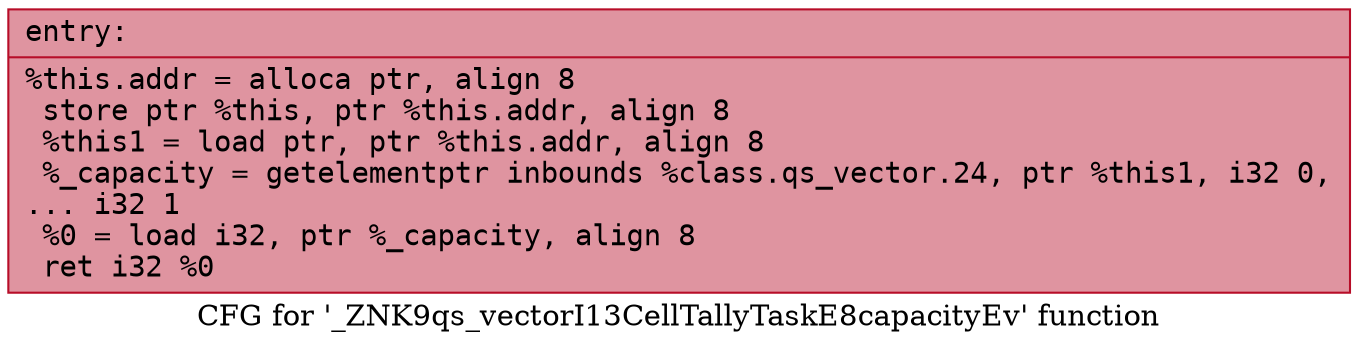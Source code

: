 digraph "CFG for '_ZNK9qs_vectorI13CellTallyTaskE8capacityEv' function" {
	label="CFG for '_ZNK9qs_vectorI13CellTallyTaskE8capacityEv' function";

	Node0x556c3c7d8ca0 [shape=record,color="#b70d28ff", style=filled, fillcolor="#b70d2870" fontname="Courier",label="{entry:\l|  %this.addr = alloca ptr, align 8\l  store ptr %this, ptr %this.addr, align 8\l  %this1 = load ptr, ptr %this.addr, align 8\l  %_capacity = getelementptr inbounds %class.qs_vector.24, ptr %this1, i32 0,\l... i32 1\l  %0 = load i32, ptr %_capacity, align 8\l  ret i32 %0\l}"];
}

